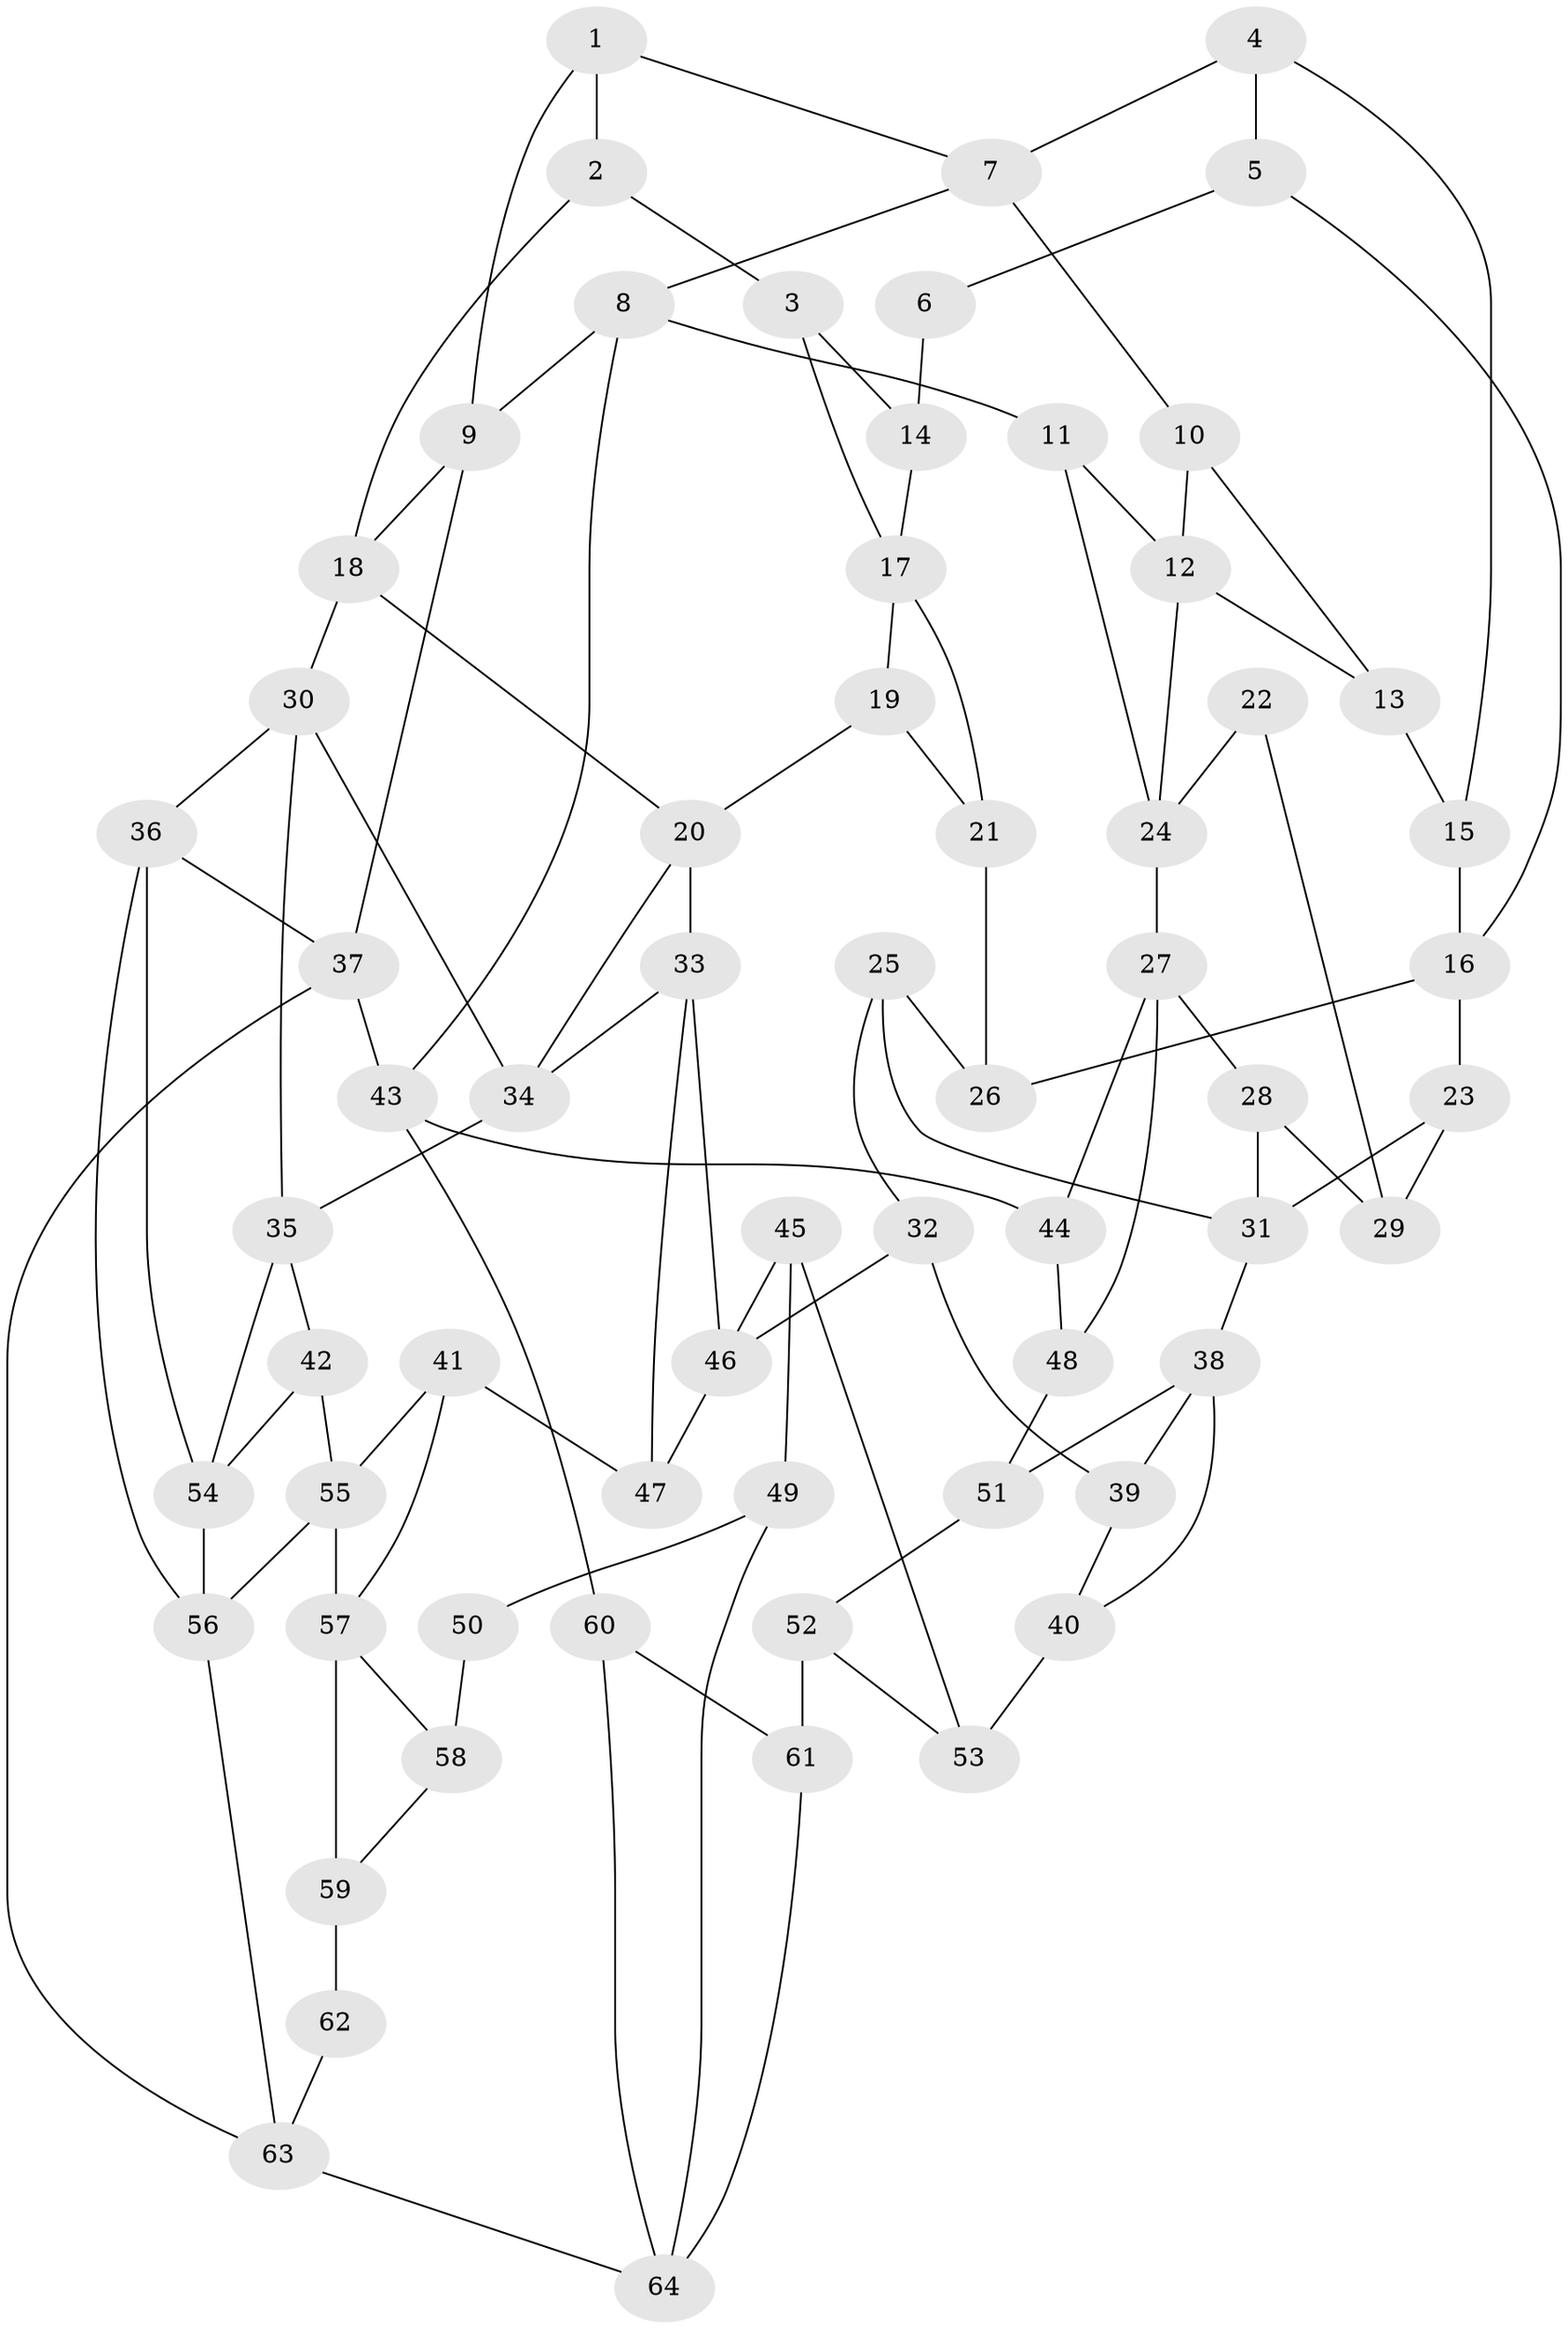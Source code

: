 // original degree distribution, {3: 0.02830188679245283, 5: 0.44339622641509435, 4: 0.2641509433962264, 6: 0.2641509433962264}
// Generated by graph-tools (version 1.1) at 2025/38/03/04/25 23:38:36]
// undirected, 64 vertices, 107 edges
graph export_dot {
  node [color=gray90,style=filled];
  1;
  2;
  3;
  4;
  5;
  6;
  7;
  8;
  9;
  10;
  11;
  12;
  13;
  14;
  15;
  16;
  17;
  18;
  19;
  20;
  21;
  22;
  23;
  24;
  25;
  26;
  27;
  28;
  29;
  30;
  31;
  32;
  33;
  34;
  35;
  36;
  37;
  38;
  39;
  40;
  41;
  42;
  43;
  44;
  45;
  46;
  47;
  48;
  49;
  50;
  51;
  52;
  53;
  54;
  55;
  56;
  57;
  58;
  59;
  60;
  61;
  62;
  63;
  64;
  1 -- 2 [weight=1.0];
  1 -- 7 [weight=1.0];
  1 -- 9 [weight=1.0];
  2 -- 3 [weight=1.0];
  2 -- 18 [weight=1.0];
  3 -- 14 [weight=1.0];
  3 -- 17 [weight=1.0];
  4 -- 5 [weight=1.0];
  4 -- 7 [weight=1.0];
  4 -- 15 [weight=1.0];
  5 -- 6 [weight=1.0];
  5 -- 16 [weight=1.0];
  6 -- 14 [weight=2.0];
  7 -- 8 [weight=1.0];
  7 -- 10 [weight=1.0];
  8 -- 9 [weight=1.0];
  8 -- 11 [weight=1.0];
  8 -- 43 [weight=1.0];
  9 -- 18 [weight=1.0];
  9 -- 37 [weight=1.0];
  10 -- 12 [weight=1.0];
  10 -- 13 [weight=1.0];
  11 -- 12 [weight=1.0];
  11 -- 24 [weight=1.0];
  12 -- 13 [weight=1.0];
  12 -- 24 [weight=1.0];
  13 -- 15 [weight=2.0];
  14 -- 17 [weight=1.0];
  15 -- 16 [weight=1.0];
  16 -- 23 [weight=1.0];
  16 -- 26 [weight=1.0];
  17 -- 19 [weight=1.0];
  17 -- 21 [weight=1.0];
  18 -- 20 [weight=1.0];
  18 -- 30 [weight=1.0];
  19 -- 20 [weight=1.0];
  19 -- 21 [weight=1.0];
  20 -- 33 [weight=1.0];
  20 -- 34 [weight=1.0];
  21 -- 26 [weight=2.0];
  22 -- 24 [weight=1.0];
  22 -- 29 [weight=2.0];
  23 -- 29 [weight=1.0];
  23 -- 31 [weight=1.0];
  24 -- 27 [weight=1.0];
  25 -- 26 [weight=1.0];
  25 -- 31 [weight=1.0];
  25 -- 32 [weight=1.0];
  27 -- 28 [weight=1.0];
  27 -- 44 [weight=1.0];
  27 -- 48 [weight=1.0];
  28 -- 29 [weight=1.0];
  28 -- 31 [weight=1.0];
  30 -- 34 [weight=1.0];
  30 -- 35 [weight=1.0];
  30 -- 36 [weight=1.0];
  31 -- 38 [weight=1.0];
  32 -- 39 [weight=2.0];
  32 -- 46 [weight=1.0];
  33 -- 34 [weight=1.0];
  33 -- 46 [weight=1.0];
  33 -- 47 [weight=1.0];
  34 -- 35 [weight=1.0];
  35 -- 42 [weight=1.0];
  35 -- 54 [weight=1.0];
  36 -- 37 [weight=1.0];
  36 -- 54 [weight=1.0];
  36 -- 56 [weight=1.0];
  37 -- 43 [weight=1.0];
  37 -- 63 [weight=1.0];
  38 -- 39 [weight=1.0];
  38 -- 40 [weight=1.0];
  38 -- 51 [weight=1.0];
  39 -- 40 [weight=1.0];
  40 -- 53 [weight=2.0];
  41 -- 47 [weight=1.0];
  41 -- 55 [weight=1.0];
  41 -- 57 [weight=1.0];
  42 -- 54 [weight=1.0];
  42 -- 55 [weight=1.0];
  43 -- 44 [weight=1.0];
  43 -- 60 [weight=1.0];
  44 -- 48 [weight=1.0];
  45 -- 46 [weight=1.0];
  45 -- 49 [weight=1.0];
  45 -- 53 [weight=1.0];
  46 -- 47 [weight=1.0];
  48 -- 51 [weight=2.0];
  49 -- 50 [weight=1.0];
  49 -- 64 [weight=1.0];
  50 -- 58 [weight=2.0];
  51 -- 52 [weight=1.0];
  52 -- 53 [weight=1.0];
  52 -- 61 [weight=2.0];
  54 -- 56 [weight=1.0];
  55 -- 56 [weight=1.0];
  55 -- 57 [weight=1.0];
  56 -- 63 [weight=1.0];
  57 -- 58 [weight=1.0];
  57 -- 59 [weight=1.0];
  58 -- 59 [weight=1.0];
  59 -- 62 [weight=2.0];
  60 -- 61 [weight=1.0];
  60 -- 64 [weight=1.0];
  61 -- 64 [weight=1.0];
  62 -- 63 [weight=1.0];
  63 -- 64 [weight=1.0];
}
